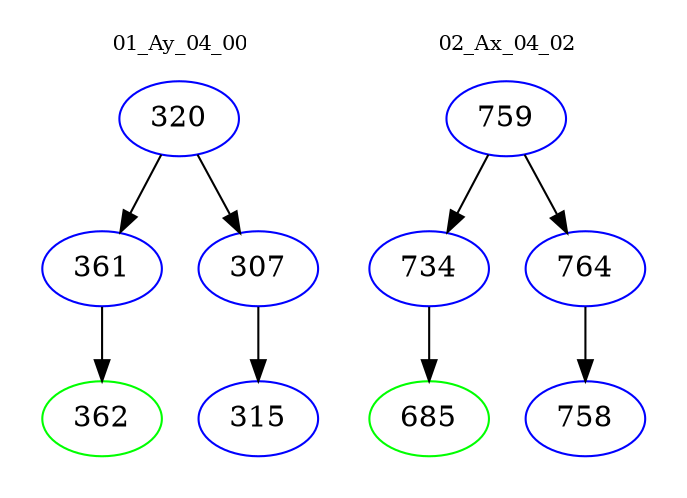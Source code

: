 digraph{
subgraph cluster_0 {
color = white
label = "01_Ay_04_00";
fontsize=10;
T0_320 [label="320", color="blue"]
T0_320 -> T0_361 [color="black"]
T0_361 [label="361", color="blue"]
T0_361 -> T0_362 [color="black"]
T0_362 [label="362", color="green"]
T0_320 -> T0_307 [color="black"]
T0_307 [label="307", color="blue"]
T0_307 -> T0_315 [color="black"]
T0_315 [label="315", color="blue"]
}
subgraph cluster_1 {
color = white
label = "02_Ax_04_02";
fontsize=10;
T1_759 [label="759", color="blue"]
T1_759 -> T1_734 [color="black"]
T1_734 [label="734", color="blue"]
T1_734 -> T1_685 [color="black"]
T1_685 [label="685", color="green"]
T1_759 -> T1_764 [color="black"]
T1_764 [label="764", color="blue"]
T1_764 -> T1_758 [color="black"]
T1_758 [label="758", color="blue"]
}
}

